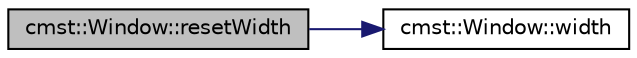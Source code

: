 digraph "cmst::Window::resetWidth"
{
  edge [fontname="Helvetica",fontsize="10",labelfontname="Helvetica",labelfontsize="10"];
  node [fontname="Helvetica",fontsize="10",shape=record];
  rankdir="LR";
  Node1 [label="cmst::Window::resetWidth",height=0.2,width=0.4,color="black", fillcolor="grey75", style="filled", fontcolor="black"];
  Node1 -> Node2 [color="midnightblue",fontsize="10",style="solid",fontname="Helvetica"];
  Node2 [label="cmst::Window::width",height=0.2,width=0.4,color="black", fillcolor="white", style="filled",URL="$classcmst_1_1_window.html#a5fc4ccbd9afed56cd17d341269028da2"];
}
